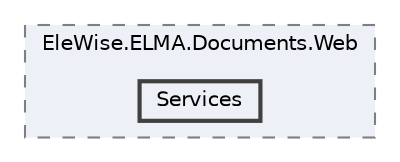 digraph "Web/Modules/EleWise.ELMA.Documents.Web/Services"
{
 // LATEX_PDF_SIZE
  bgcolor="transparent";
  edge [fontname=Helvetica,fontsize=10,labelfontname=Helvetica,labelfontsize=10];
  node [fontname=Helvetica,fontsize=10,shape=box,height=0.2,width=0.4];
  compound=true
  subgraph clusterdir_7b30ed932694c4fcdc3e91e9f60fe418 {
    graph [ bgcolor="#edf0f7", pencolor="grey50", label="EleWise.ELMA.Documents.Web", fontname=Helvetica,fontsize=10 style="filled,dashed", URL="dir_7b30ed932694c4fcdc3e91e9f60fe418.html",tooltip=""]
  dir_d1a78c165151f1039d2a942d362e1d3e [label="Services", fillcolor="#edf0f7", color="grey25", style="filled,bold", URL="dir_d1a78c165151f1039d2a942d362e1d3e.html",tooltip=""];
  }
}
